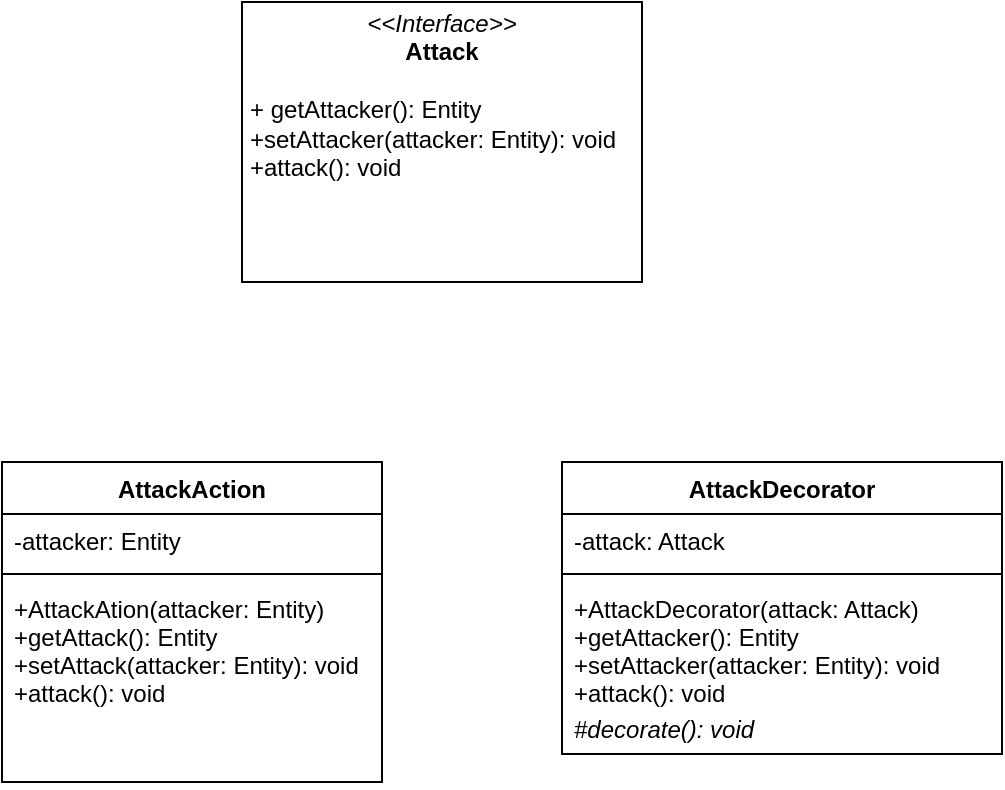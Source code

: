 <mxfile version="13.9.9" type="device"><diagram id="JoFQByJw2eYLuY0I7_IH" name="Page-1"><mxGraphModel dx="1422" dy="816" grid="1" gridSize="10" guides="1" tooltips="1" connect="1" arrows="1" fold="1" page="1" pageScale="1" pageWidth="850" pageHeight="1100" math="0" shadow="0"><root><mxCell id="0"/><mxCell id="1" parent="0"/><mxCell id="b1nT_rkuJrMs0i4mq1yK-96" value="AttackDecorator" style="swimlane;fontStyle=1;align=center;verticalAlign=top;childLayout=stackLayout;horizontal=1;startSize=26;horizontalStack=0;resizeParent=1;resizeParentMax=0;resizeLast=0;collapsible=1;marginBottom=0;" parent="1" vertex="1"><mxGeometry x="440" y="240" width="220" height="146" as="geometry"/></mxCell><mxCell id="b1nT_rkuJrMs0i4mq1yK-97" value="-attack: Attack" style="text;strokeColor=none;fillColor=none;align=left;verticalAlign=top;spacingLeft=4;spacingRight=4;overflow=hidden;rotatable=0;points=[[0,0.5],[1,0.5]];portConstraint=eastwest;" parent="b1nT_rkuJrMs0i4mq1yK-96" vertex="1"><mxGeometry y="26" width="220" height="26" as="geometry"/></mxCell><mxCell id="b1nT_rkuJrMs0i4mq1yK-98" value="" style="line;strokeWidth=1;fillColor=none;align=left;verticalAlign=middle;spacingTop=-1;spacingLeft=3;spacingRight=3;rotatable=0;labelPosition=right;points=[];portConstraint=eastwest;" parent="b1nT_rkuJrMs0i4mq1yK-96" vertex="1"><mxGeometry y="52" width="220" height="8" as="geometry"/></mxCell><mxCell id="b1nT_rkuJrMs0i4mq1yK-99" value="+AttackDecorator(attack: Attack)&#10;+getAttacker(): Entity&#10;+setAttacker(attacker: Entity): void&#10;+attack(): void" style="text;strokeColor=none;fillColor=none;align=left;verticalAlign=top;spacingLeft=4;spacingRight=4;overflow=hidden;rotatable=0;points=[[0,0.5],[1,0.5]];portConstraint=eastwest;" parent="b1nT_rkuJrMs0i4mq1yK-96" vertex="1"><mxGeometry y="60" width="220" height="60" as="geometry"/></mxCell><mxCell id="b1nT_rkuJrMs0i4mq1yK-104" value="#decorate(): void" style="text;strokeColor=none;fillColor=none;align=left;verticalAlign=top;spacingLeft=4;spacingRight=4;overflow=hidden;rotatable=0;points=[[0,0.5],[1,0.5]];portConstraint=eastwest;fontStyle=2" parent="b1nT_rkuJrMs0i4mq1yK-96" vertex="1"><mxGeometry y="120" width="220" height="26" as="geometry"/></mxCell><mxCell id="b1nT_rkuJrMs0i4mq1yK-100" value="AttackAction" style="swimlane;fontStyle=1;align=center;verticalAlign=top;childLayout=stackLayout;horizontal=1;startSize=26;horizontalStack=0;resizeParent=1;resizeParentMax=0;resizeLast=0;collapsible=1;marginBottom=0;" parent="1" vertex="1"><mxGeometry x="160" y="240" width="190" height="160" as="geometry"/></mxCell><mxCell id="b1nT_rkuJrMs0i4mq1yK-101" value="-attacker: Entity" style="text;strokeColor=none;fillColor=none;align=left;verticalAlign=top;spacingLeft=4;spacingRight=4;overflow=hidden;rotatable=0;points=[[0,0.5],[1,0.5]];portConstraint=eastwest;" parent="b1nT_rkuJrMs0i4mq1yK-100" vertex="1"><mxGeometry y="26" width="190" height="26" as="geometry"/></mxCell><mxCell id="b1nT_rkuJrMs0i4mq1yK-102" value="" style="line;strokeWidth=1;fillColor=none;align=left;verticalAlign=middle;spacingTop=-1;spacingLeft=3;spacingRight=3;rotatable=0;labelPosition=right;points=[];portConstraint=eastwest;" parent="b1nT_rkuJrMs0i4mq1yK-100" vertex="1"><mxGeometry y="52" width="190" height="8" as="geometry"/></mxCell><mxCell id="b1nT_rkuJrMs0i4mq1yK-103" value="+AttackAtion(attacker: Entity)&#10;+getAttack(): Entity&#10;+setAttack(attacker: Entity): void&#10;+attack(): void" style="text;strokeColor=none;fillColor=none;align=left;verticalAlign=top;spacingLeft=4;spacingRight=4;overflow=hidden;rotatable=0;points=[[0,0.5],[1,0.5]];portConstraint=eastwest;" parent="b1nT_rkuJrMs0i4mq1yK-100" vertex="1"><mxGeometry y="60" width="190" height="100" as="geometry"/></mxCell><mxCell id="b1nT_rkuJrMs0i4mq1yK-105" value="&lt;p style=&quot;margin: 0px ; margin-top: 4px ; text-align: center&quot;&gt;&lt;i&gt;&amp;lt;&amp;lt;Interface&amp;gt;&amp;gt;&lt;/i&gt;&lt;br&gt;&lt;b&gt;Attack&lt;/b&gt;&lt;/p&gt;&lt;p style=&quot;margin: 0px ; margin-left: 4px&quot;&gt;&lt;br&gt;&lt;/p&gt;&lt;p style=&quot;margin: 0px ; margin-left: 4px&quot;&gt;+ getAttacker(): Entity&lt;/p&gt;&lt;p style=&quot;margin: 0px ; margin-left: 4px&quot;&gt;+setAttacker(attacker: Entity): void&lt;br&gt;+attack(): void&lt;br&gt;&lt;/p&gt;" style="verticalAlign=top;align=left;overflow=fill;fontSize=12;fontFamily=Helvetica;html=1;" parent="1" vertex="1"><mxGeometry x="280" y="10" width="200" height="140" as="geometry"/></mxCell></root></mxGraphModel></diagram></mxfile>